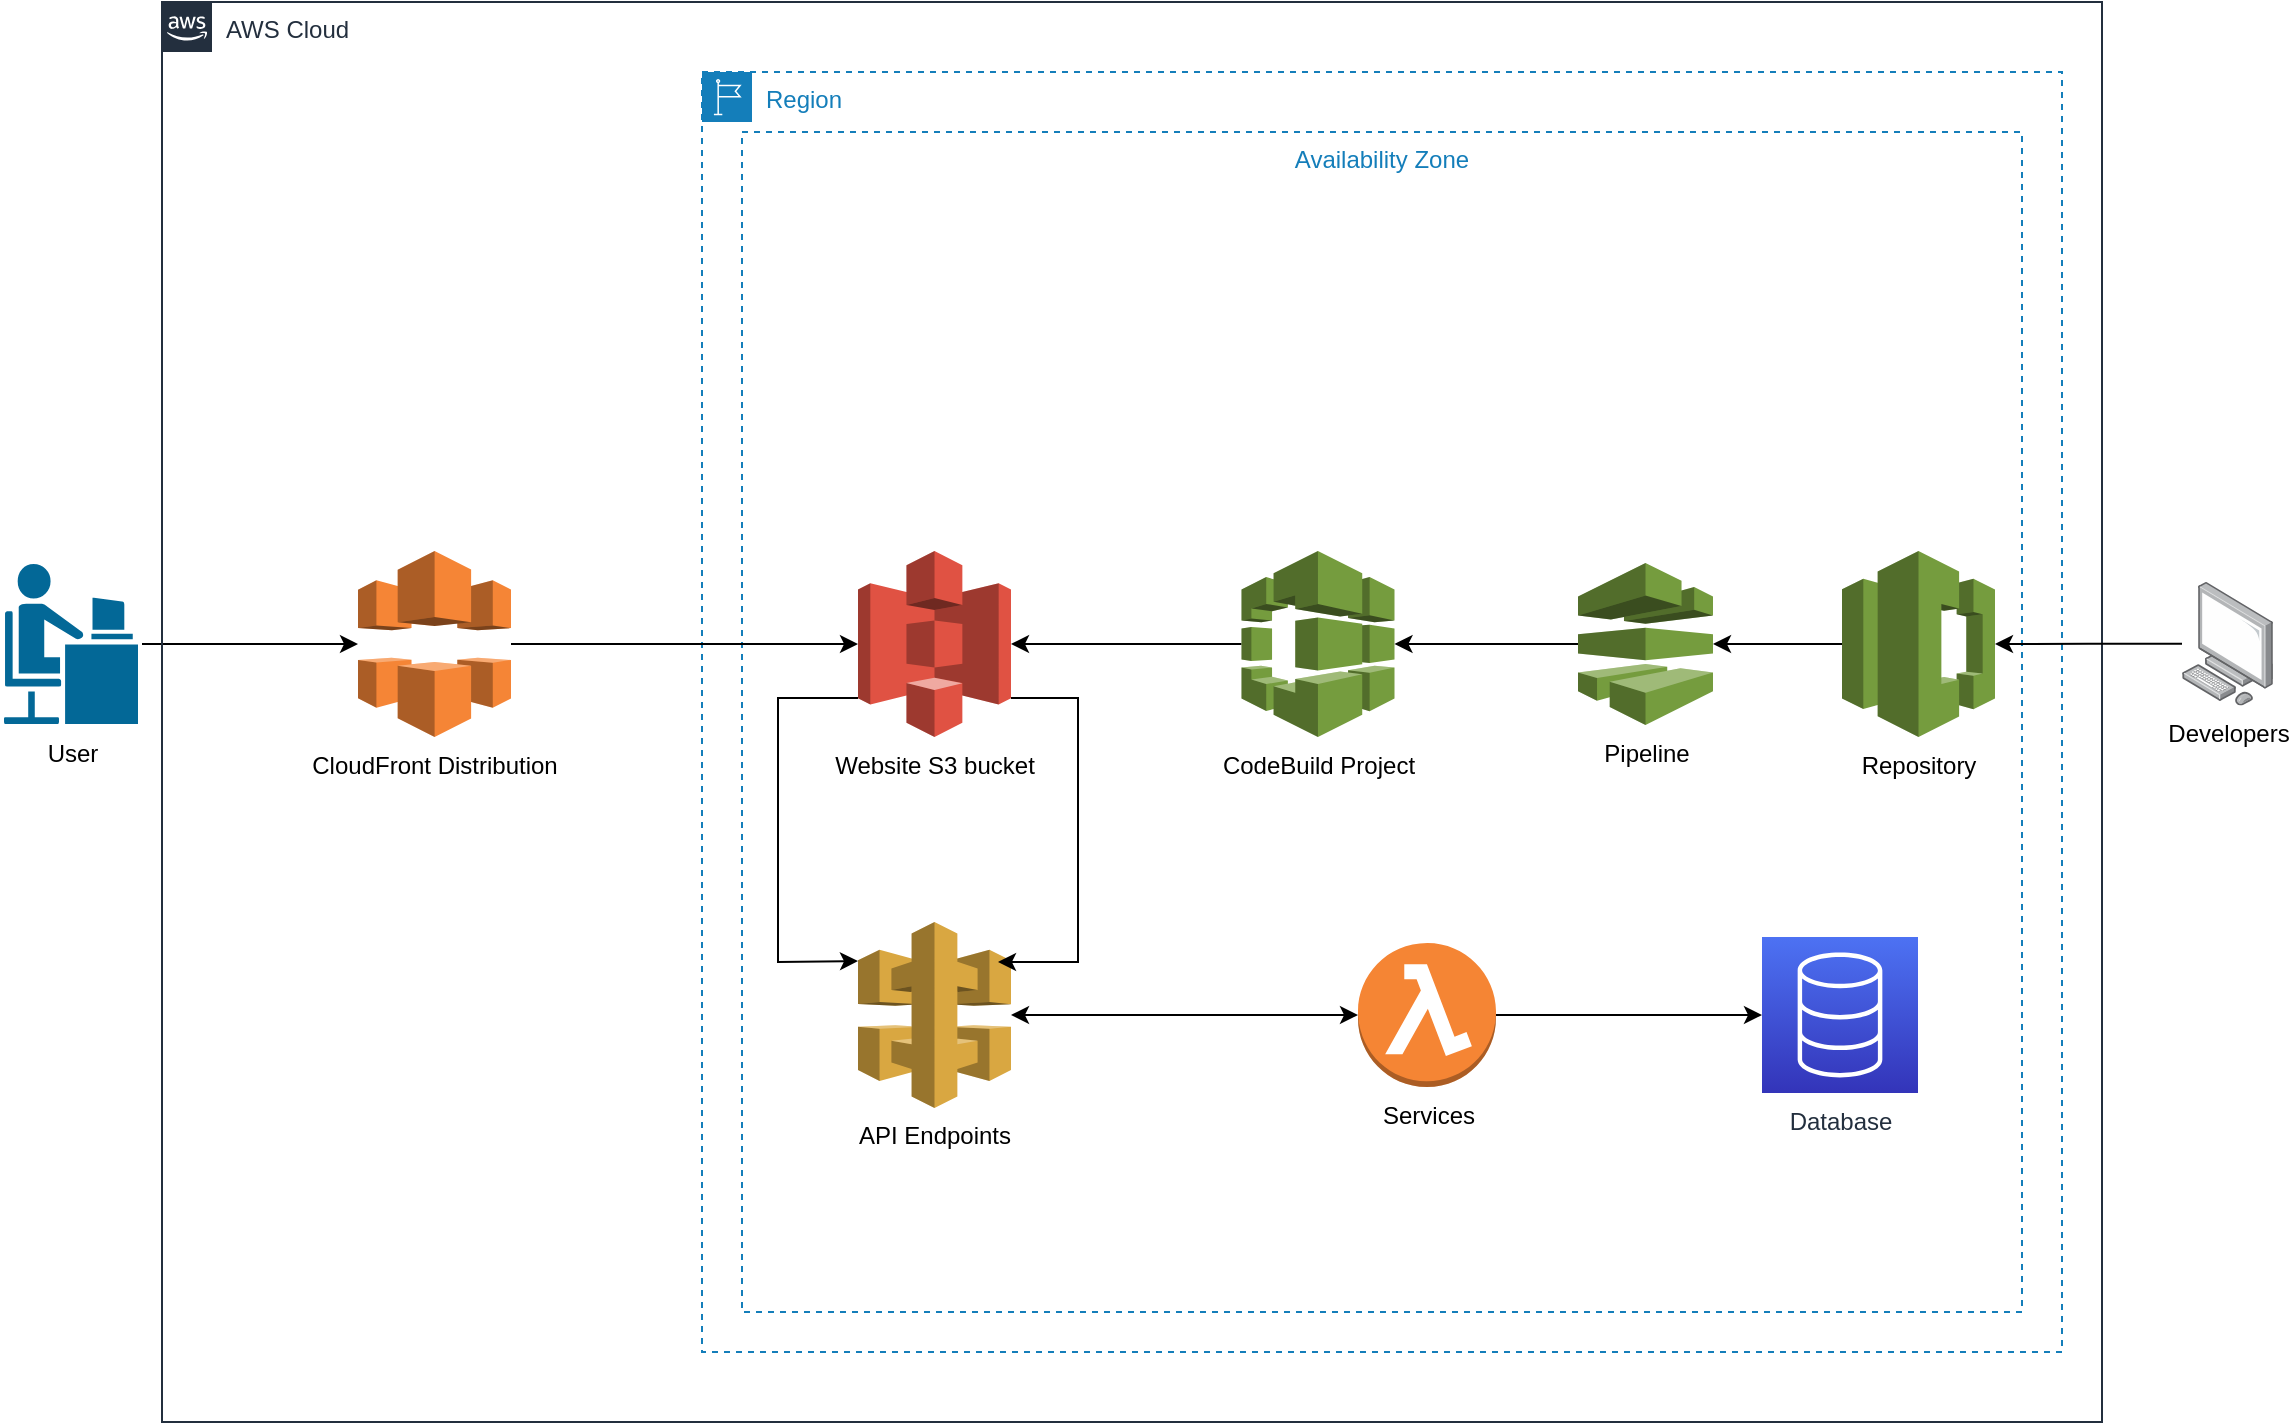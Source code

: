 <mxfile version="21.2.1" type="github">
  <diagram name="Página-1" id="fE384wR1jabPb37ffEca">
    <mxGraphModel dx="1434" dy="764" grid="1" gridSize="10" guides="1" tooltips="1" connect="1" arrows="1" fold="1" page="1" pageScale="1" pageWidth="1169" pageHeight="827" math="0" shadow="0">
      <root>
        <mxCell id="0" />
        <mxCell id="1" parent="0" />
        <mxCell id="GxW3i4fvFmKfIBVBl3X--23" style="edgeStyle=orthogonalEdgeStyle;rounded=0;orthogonalLoop=1;jettySize=auto;html=1;" edge="1" parent="1" source="GxW3i4fvFmKfIBVBl3X--17" target="GxW3i4fvFmKfIBVBl3X--22">
          <mxGeometry relative="1" as="geometry" />
        </mxCell>
        <mxCell id="GxW3i4fvFmKfIBVBl3X--17" value="User" style="shape=mxgraph.cisco.people.androgenous_person;html=1;pointerEvents=1;dashed=0;fillColor=#036897;strokeColor=#ffffff;strokeWidth=2;verticalLabelPosition=bottom;verticalAlign=top;align=center;outlineConnect=0;" vertex="1" parent="1">
          <mxGeometry x="10" y="290" width="69" height="82" as="geometry" />
        </mxCell>
        <mxCell id="GxW3i4fvFmKfIBVBl3X--18" value="AWS Cloud" style="points=[[0,0],[0.25,0],[0.5,0],[0.75,0],[1,0],[1,0.25],[1,0.5],[1,0.75],[1,1],[0.75,1],[0.5,1],[0.25,1],[0,1],[0,0.75],[0,0.5],[0,0.25]];outlineConnect=0;gradientColor=none;html=1;whiteSpace=wrap;fontSize=12;fontStyle=0;container=1;pointerEvents=0;collapsible=0;recursiveResize=0;shape=mxgraph.aws4.group;grIcon=mxgraph.aws4.group_aws_cloud_alt;strokeColor=#232F3E;fillColor=none;verticalAlign=top;align=left;spacingLeft=30;fontColor=#232F3E;dashed=0;" vertex="1" parent="1">
          <mxGeometry x="90" y="10" width="970" height="710" as="geometry" />
        </mxCell>
        <mxCell id="GxW3i4fvFmKfIBVBl3X--20" value="Region" style="points=[[0,0],[0.25,0],[0.5,0],[0.75,0],[1,0],[1,0.25],[1,0.5],[1,0.75],[1,1],[0.75,1],[0.5,1],[0.25,1],[0,1],[0,0.75],[0,0.5],[0,0.25]];outlineConnect=0;gradientColor=none;html=1;whiteSpace=wrap;fontSize=12;fontStyle=0;container=1;pointerEvents=0;collapsible=0;recursiveResize=0;shape=mxgraph.aws4.group;grIcon=mxgraph.aws4.group_region;strokeColor=#147EBA;fillColor=none;verticalAlign=top;align=left;spacingLeft=30;fontColor=#147EBA;dashed=1;" vertex="1" parent="GxW3i4fvFmKfIBVBl3X--18">
          <mxGeometry x="270" y="35" width="680" height="640" as="geometry" />
        </mxCell>
        <mxCell id="GxW3i4fvFmKfIBVBl3X--21" value="Availability Zone" style="fillColor=none;strokeColor=#147EBA;dashed=1;verticalAlign=top;fontStyle=0;fontColor=#147EBA;whiteSpace=wrap;html=1;" vertex="1" parent="GxW3i4fvFmKfIBVBl3X--20">
          <mxGeometry x="20" y="30" width="640" height="590" as="geometry" />
        </mxCell>
        <mxCell id="GxW3i4fvFmKfIBVBl3X--25" value="Website S3 bucket" style="outlineConnect=0;dashed=0;verticalLabelPosition=bottom;verticalAlign=top;align=center;html=1;shape=mxgraph.aws3.s3;fillColor=#E05243;gradientColor=none;" vertex="1" parent="GxW3i4fvFmKfIBVBl3X--20">
          <mxGeometry x="78" y="239.5" width="76.5" height="93" as="geometry" />
        </mxCell>
        <mxCell id="GxW3i4fvFmKfIBVBl3X--30" style="edgeStyle=orthogonalEdgeStyle;rounded=0;orthogonalLoop=1;jettySize=auto;html=1;startArrow=classic;startFill=1;" edge="1" parent="GxW3i4fvFmKfIBVBl3X--20" source="GxW3i4fvFmKfIBVBl3X--24" target="GxW3i4fvFmKfIBVBl3X--29">
          <mxGeometry relative="1" as="geometry" />
        </mxCell>
        <mxCell id="GxW3i4fvFmKfIBVBl3X--24" value="API Endpoints" style="outlineConnect=0;dashed=0;verticalLabelPosition=bottom;verticalAlign=top;align=center;html=1;shape=mxgraph.aws3.api_gateway;fillColor=#D9A741;gradientColor=none;" vertex="1" parent="GxW3i4fvFmKfIBVBl3X--20">
          <mxGeometry x="78" y="425" width="76.5" height="93" as="geometry" />
        </mxCell>
        <mxCell id="GxW3i4fvFmKfIBVBl3X--27" value="" style="endArrow=classic;html=1;rounded=0;exitX=0;exitY=0.79;exitDx=0;exitDy=0;exitPerimeter=0;entryX=0;entryY=0.21;entryDx=0;entryDy=0;entryPerimeter=0;" edge="1" parent="GxW3i4fvFmKfIBVBl3X--20" source="GxW3i4fvFmKfIBVBl3X--25" target="GxW3i4fvFmKfIBVBl3X--24">
          <mxGeometry width="50" height="50" relative="1" as="geometry">
            <mxPoint x="268" y="375" as="sourcePoint" />
            <mxPoint x="318" y="325" as="targetPoint" />
            <Array as="points">
              <mxPoint x="38" y="313" />
              <mxPoint x="38" y="445" />
            </Array>
          </mxGeometry>
        </mxCell>
        <mxCell id="GxW3i4fvFmKfIBVBl3X--28" value="" style="endArrow=classic;html=1;rounded=0;exitX=1;exitY=0.79;exitDx=0;exitDy=0;exitPerimeter=0;" edge="1" parent="GxW3i4fvFmKfIBVBl3X--20" source="GxW3i4fvFmKfIBVBl3X--25">
          <mxGeometry width="50" height="50" relative="1" as="geometry">
            <mxPoint x="178" y="315" as="sourcePoint" />
            <mxPoint x="148" y="445" as="targetPoint" />
            <Array as="points">
              <mxPoint x="188" y="313" />
              <mxPoint x="188" y="445" />
            </Array>
          </mxGeometry>
        </mxCell>
        <mxCell id="GxW3i4fvFmKfIBVBl3X--39" style="edgeStyle=orthogonalEdgeStyle;rounded=0;orthogonalLoop=1;jettySize=auto;html=1;" edge="1" parent="GxW3i4fvFmKfIBVBl3X--20" source="GxW3i4fvFmKfIBVBl3X--29" target="GxW3i4fvFmKfIBVBl3X--38">
          <mxGeometry relative="1" as="geometry" />
        </mxCell>
        <mxCell id="GxW3i4fvFmKfIBVBl3X--29" value="Services" style="outlineConnect=0;dashed=0;verticalLabelPosition=bottom;verticalAlign=top;align=center;html=1;shape=mxgraph.aws3.lambda_function;fillColor=#F58534;gradientColor=none;" vertex="1" parent="GxW3i4fvFmKfIBVBl3X--20">
          <mxGeometry x="328" y="435.5" width="69" height="72" as="geometry" />
        </mxCell>
        <mxCell id="GxW3i4fvFmKfIBVBl3X--32" style="edgeStyle=orthogonalEdgeStyle;rounded=0;orthogonalLoop=1;jettySize=auto;html=1;" edge="1" parent="GxW3i4fvFmKfIBVBl3X--20" source="GxW3i4fvFmKfIBVBl3X--31" target="GxW3i4fvFmKfIBVBl3X--25">
          <mxGeometry relative="1" as="geometry" />
        </mxCell>
        <mxCell id="GxW3i4fvFmKfIBVBl3X--31" value="CodeBuild Project" style="outlineConnect=0;dashed=0;verticalLabelPosition=bottom;verticalAlign=top;align=center;html=1;shape=mxgraph.aws3.codebuild;fillColor=#759C3E;gradientColor=none;" vertex="1" parent="GxW3i4fvFmKfIBVBl3X--20">
          <mxGeometry x="269.75" y="239.5" width="76.5" height="93" as="geometry" />
        </mxCell>
        <mxCell id="GxW3i4fvFmKfIBVBl3X--34" style="edgeStyle=orthogonalEdgeStyle;rounded=0;orthogonalLoop=1;jettySize=auto;html=1;" edge="1" parent="GxW3i4fvFmKfIBVBl3X--20" source="GxW3i4fvFmKfIBVBl3X--33" target="GxW3i4fvFmKfIBVBl3X--31">
          <mxGeometry relative="1" as="geometry" />
        </mxCell>
        <mxCell id="GxW3i4fvFmKfIBVBl3X--33" value="Pipeline" style="outlineConnect=0;dashed=0;verticalLabelPosition=bottom;verticalAlign=top;align=center;html=1;shape=mxgraph.aws3.codepipeline;fillColor=#759C3E;gradientColor=none;" vertex="1" parent="GxW3i4fvFmKfIBVBl3X--20">
          <mxGeometry x="438" y="245.5" width="67.5" height="81" as="geometry" />
        </mxCell>
        <mxCell id="GxW3i4fvFmKfIBVBl3X--36" style="edgeStyle=orthogonalEdgeStyle;rounded=0;orthogonalLoop=1;jettySize=auto;html=1;" edge="1" parent="GxW3i4fvFmKfIBVBl3X--20" source="GxW3i4fvFmKfIBVBl3X--35" target="GxW3i4fvFmKfIBVBl3X--33">
          <mxGeometry relative="1" as="geometry" />
        </mxCell>
        <mxCell id="GxW3i4fvFmKfIBVBl3X--35" value="Repository" style="outlineConnect=0;dashed=0;verticalLabelPosition=bottom;verticalAlign=top;align=center;html=1;shape=mxgraph.aws3.codecommit;fillColor=#759C3E;gradientColor=none;" vertex="1" parent="GxW3i4fvFmKfIBVBl3X--20">
          <mxGeometry x="570" y="239.5" width="76.5" height="93" as="geometry" />
        </mxCell>
        <mxCell id="GxW3i4fvFmKfIBVBl3X--38" value="Database" style="sketch=0;points=[[0,0,0],[0.25,0,0],[0.5,0,0],[0.75,0,0],[1,0,0],[0,1,0],[0.25,1,0],[0.5,1,0],[0.75,1,0],[1,1,0],[0,0.25,0],[0,0.5,0],[0,0.75,0],[1,0.25,0],[1,0.5,0],[1,0.75,0]];outlineConnect=0;fontColor=#232F3E;gradientColor=#4D72F3;gradientDirection=north;fillColor=#3334B9;strokeColor=#ffffff;dashed=0;verticalLabelPosition=bottom;verticalAlign=top;align=center;html=1;fontSize=12;fontStyle=0;aspect=fixed;shape=mxgraph.aws4.resourceIcon;resIcon=mxgraph.aws4.database;" vertex="1" parent="GxW3i4fvFmKfIBVBl3X--20">
          <mxGeometry x="530" y="432.5" width="78" height="78" as="geometry" />
        </mxCell>
        <mxCell id="GxW3i4fvFmKfIBVBl3X--26" style="edgeStyle=orthogonalEdgeStyle;rounded=0;orthogonalLoop=1;jettySize=auto;html=1;" edge="1" parent="GxW3i4fvFmKfIBVBl3X--18" source="GxW3i4fvFmKfIBVBl3X--22" target="GxW3i4fvFmKfIBVBl3X--25">
          <mxGeometry relative="1" as="geometry" />
        </mxCell>
        <mxCell id="GxW3i4fvFmKfIBVBl3X--22" value="CloudFront Distribution" style="outlineConnect=0;dashed=0;verticalLabelPosition=bottom;verticalAlign=top;align=center;html=1;shape=mxgraph.aws3.cloudfront;fillColor=#F58536;gradientColor=none;" vertex="1" parent="GxW3i4fvFmKfIBVBl3X--18">
          <mxGeometry x="98" y="274.5" width="76.5" height="93" as="geometry" />
        </mxCell>
        <mxCell id="GxW3i4fvFmKfIBVBl3X--37" style="edgeStyle=orthogonalEdgeStyle;rounded=0;orthogonalLoop=1;jettySize=auto;html=1;" edge="1" parent="1" source="GxW3i4fvFmKfIBVBl3X--19" target="GxW3i4fvFmKfIBVBl3X--35">
          <mxGeometry relative="1" as="geometry" />
        </mxCell>
        <mxCell id="GxW3i4fvFmKfIBVBl3X--19" value="Developers" style="image;points=[];aspect=fixed;html=1;align=center;shadow=0;dashed=0;image=img/lib/allied_telesis/computer_and_terminals/Personal_Computer.svg;" vertex="1" parent="1">
          <mxGeometry x="1100" y="300" width="45.6" height="61.8" as="geometry" />
        </mxCell>
      </root>
    </mxGraphModel>
  </diagram>
</mxfile>
